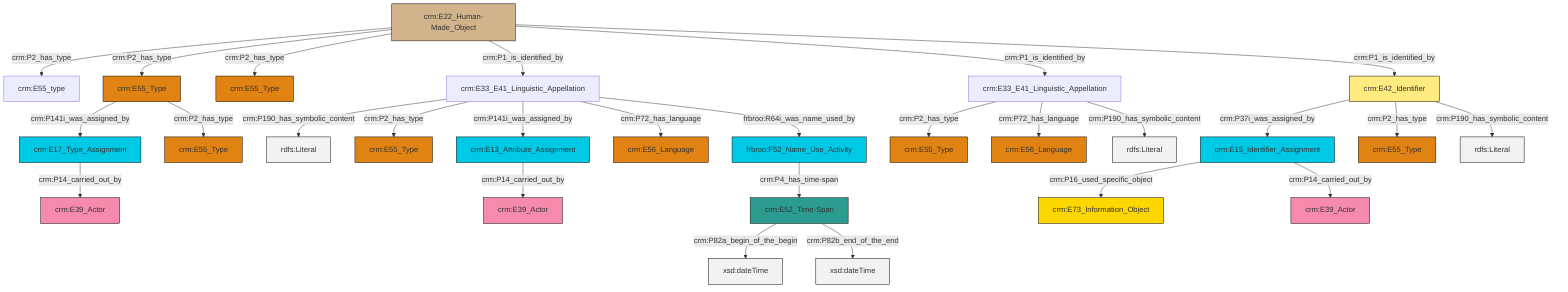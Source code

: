 graph TD
classDef Literal fill:#f2f2f2,stroke:#000000;
classDef CRM_Entity fill:#FFFFFF,stroke:#000000;
classDef Temporal_Entity fill:#00C9E6, stroke:#000000;
classDef Type fill:#E18312, stroke:#000000;
classDef Time-Span fill:#2C9C91, stroke:#000000;
classDef Appellation fill:#FFEB7F, stroke:#000000;
classDef Place fill:#008836, stroke:#000000;
classDef Persistent_Item fill:#B266B2, stroke:#000000;
classDef Conceptual_Object fill:#FFD700, stroke:#000000;
classDef Physical_Thing fill:#D2B48C, stroke:#000000;
classDef Actor fill:#f58aad, stroke:#000000;
classDef PC_Classes fill:#4ce600, stroke:#000000;
classDef Multi fill:#cccccc,stroke:#000000;

0["crm:E22_Human-Made_Object"]:::Physical_Thing -->|crm:P2_has_type| 1["crm:E55_type"]:::Default
7["crm:E42_Identifier"]:::Appellation -->|crm:P37i_was_assigned_by| 8["crm:E15_Identifier_Assignment"]:::Temporal_Entity
0["crm:E22_Human-Made_Object"]:::Physical_Thing -->|crm:P2_has_type| 11["crm:E55_Type"]:::Type
12["crm:E17_Type_Assignment"]:::Temporal_Entity -->|crm:P14_carried_out_by| 13["crm:E39_Actor"]:::Actor
19["crm:E33_E41_Linguistic_Appellation"]:::Default -->|crm:P2_has_type| 14["crm:E55_Type"]:::Type
11["crm:E55_Type"]:::Type -->|crm:P141i_was_assigned_by| 12["crm:E17_Type_Assignment"]:::Temporal_Entity
0["crm:E22_Human-Made_Object"]:::Physical_Thing -->|crm:P2_has_type| 3["crm:E55_Type"]:::Type
19["crm:E33_E41_Linguistic_Appellation"]:::Default -->|crm:P72_has_language| 26["crm:E56_Language"]:::Type
29["frbroo:F52_Name_Use_Activity"]:::Temporal_Entity -->|crm:P4_has_time-span| 20["crm:E52_Time-Span"]:::Time-Span
7["crm:E42_Identifier"]:::Appellation -->|crm:P2_has_type| 24["crm:E55_Type"]:::Type
0["crm:E22_Human-Made_Object"]:::Physical_Thing -->|crm:P1_is_identified_by| 30["crm:E33_E41_Linguistic_Appellation"]:::Default
7["crm:E42_Identifier"]:::Appellation -->|crm:P190_has_symbolic_content| 36[rdfs:Literal]:::Literal
11["crm:E55_Type"]:::Type -->|crm:P2_has_type| 5["crm:E55_Type"]:::Type
8["crm:E15_Identifier_Assignment"]:::Temporal_Entity -->|crm:P16_used_specific_object| 34["crm:E73_Information_Object"]:::Conceptual_Object
30["crm:E33_E41_Linguistic_Appellation"]:::Default -->|crm:P190_has_symbolic_content| 42[rdfs:Literal]:::Literal
30["crm:E33_E41_Linguistic_Appellation"]:::Default -->|crm:P2_has_type| 22["crm:E55_Type"]:::Type
37["crm:E13_Attribute_Assignment"]:::Temporal_Entity -->|crm:P14_carried_out_by| 9["crm:E39_Actor"]:::Actor
0["crm:E22_Human-Made_Object"]:::Physical_Thing -->|crm:P1_is_identified_by| 19["crm:E33_E41_Linguistic_Appellation"]:::Default
0["crm:E22_Human-Made_Object"]:::Physical_Thing -->|crm:P1_is_identified_by| 7["crm:E42_Identifier"]:::Appellation
30["crm:E33_E41_Linguistic_Appellation"]:::Default -->|crm:P141i_was_assigned_by| 37["crm:E13_Attribute_Assignment"]:::Temporal_Entity
8["crm:E15_Identifier_Assignment"]:::Temporal_Entity -->|crm:P14_carried_out_by| 32["crm:E39_Actor"]:::Actor
30["crm:E33_E41_Linguistic_Appellation"]:::Default -->|crm:P72_has_language| 17["crm:E56_Language"]:::Type
20["crm:E52_Time-Span"]:::Time-Span -->|crm:P82a_begin_of_the_begin| 47[xsd:dateTime]:::Literal
19["crm:E33_E41_Linguistic_Appellation"]:::Default -->|crm:P190_has_symbolic_content| 48[rdfs:Literal]:::Literal
30["crm:E33_E41_Linguistic_Appellation"]:::Default -->|frbroo:R64i_was_name_used_by| 29["frbroo:F52_Name_Use_Activity"]:::Temporal_Entity
20["crm:E52_Time-Span"]:::Time-Span -->|crm:P82b_end_of_the_end| 50[xsd:dateTime]:::Literal